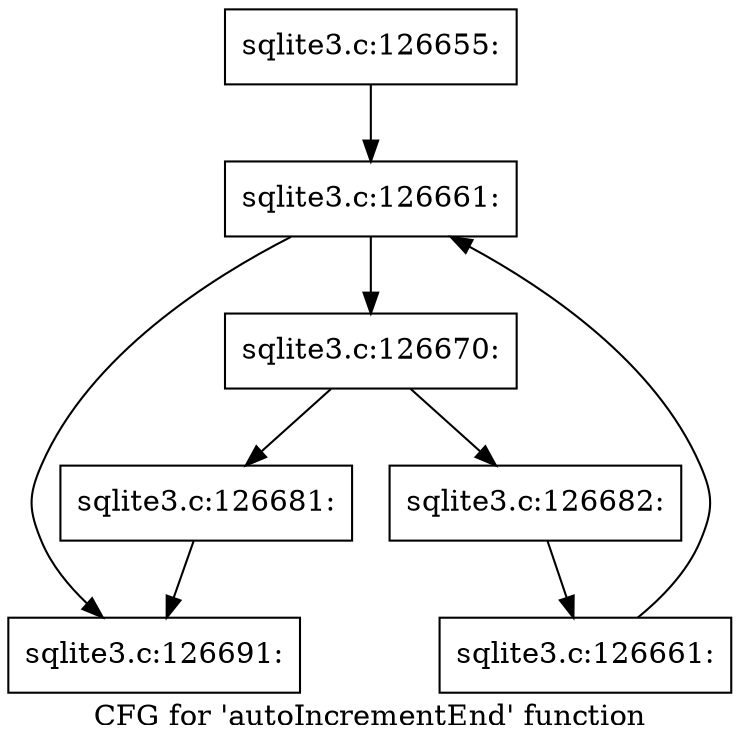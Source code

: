 digraph "CFG for 'autoIncrementEnd' function" {
	label="CFG for 'autoIncrementEnd' function";

	Node0x55c0f626d4a0 [shape=record,label="{sqlite3.c:126655:}"];
	Node0x55c0f626d4a0 -> Node0x55c0f9e616d0;
	Node0x55c0f9e616d0 [shape=record,label="{sqlite3.c:126661:}"];
	Node0x55c0f9e616d0 -> Node0x55c0f9e618f0;
	Node0x55c0f9e616d0 -> Node0x55c0f9e61350;
	Node0x55c0f9e618f0 [shape=record,label="{sqlite3.c:126670:}"];
	Node0x55c0f9e618f0 -> Node0x55c0f9e63eb0;
	Node0x55c0f9e618f0 -> Node0x55c0f9e64a10;
	Node0x55c0f9e63eb0 [shape=record,label="{sqlite3.c:126681:}"];
	Node0x55c0f9e63eb0 -> Node0x55c0f9e61350;
	Node0x55c0f9e64a10 [shape=record,label="{sqlite3.c:126682:}"];
	Node0x55c0f9e64a10 -> Node0x55c0f9e61860;
	Node0x55c0f9e61860 [shape=record,label="{sqlite3.c:126661:}"];
	Node0x55c0f9e61860 -> Node0x55c0f9e616d0;
	Node0x55c0f9e61350 [shape=record,label="{sqlite3.c:126691:}"];
}
